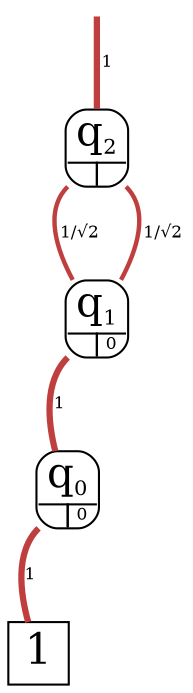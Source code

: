 digraph "DD" {graph[];node[shape=plain];edge[arrowhead=none]
root [label="",shape=point,style=invis]
t [label=<<font point-size="20">1</font>>,shape=box,tooltip="1",width=0.3,height=0.3]
root->71792[penwidth="3",tooltip="1",color="0.000 0.667 0.750",label=<<font point-size="8">&nbsp;1</font>>]
71792[label=<<font point-size="8"><table border="1" cellspacing="0" cellpadding="0" style="rounded"><tr><td colspan="2" border="0" cellpadding="1"><font point-size="20">q<sub><font point-size="12">2</font></sub></font></td></tr><tr><td height="6" width="14" port="0" tooltip="1/√2" href="javascript:;" sides="RT"><font color="white">&nbsp;0 </font></td><td height="6" width="14" port="1" tooltip="1/√2" href="javascript:;" sides="LT"><font color="white">&nbsp;0 </font></td></tr></table></font>>,tooltip="q2"]
71792:1:se->71728[penwidth="2.12132",tooltip="1/√2" color="0.000 0.667 0.750",label=<<font point-size="8">&nbsp;1/√2</font>>]
71792:0:sw->71728[penwidth="2.12132",tooltip="1/√2" color="0.000 0.667 0.750",label=<<font point-size="8">&nbsp;1/√2</font>>]
71728[label=<<font point-size="8"><table border="1" cellspacing="0" cellpadding="0" style="rounded"><tr><td colspan="2" border="0" cellpadding="1"><font point-size="20">q<sub><font point-size="12">1</font></sub></font></td></tr><tr><td height="6" width="14" port="0" tooltip="1" href="javascript:;" sides="RT"><font color="white">&nbsp;0 </font></td><td height="6" width="14" port="1" tooltip="0" href="javascript:;" sides="LT">&nbsp;0 </td></tr></table></font>>,tooltip="q1"]
71728:0:sw->71696[penwidth="3",tooltip="1" color="0.000 0.667 0.750",label=<<font point-size="8">&nbsp;1</font>>]
71696[label=<<font point-size="8"><table border="1" cellspacing="0" cellpadding="0" style="rounded"><tr><td colspan="2" border="0" cellpadding="1"><font point-size="20">q<sub><font point-size="12">0</font></sub></font></td></tr><tr><td height="6" width="14" port="0" tooltip="1" href="javascript:;" sides="RT"><font color="white">&nbsp;0 </font></td><td height="6" width="14" port="1" tooltip="0" href="javascript:;" sides="LT">&nbsp;0 </td></tr></table></font>>,tooltip="q0"]
71696:0:sw->t[penwidth="3",tooltip="1" color="0.000 0.667 0.750",label=<<font point-size="8">&nbsp;1</font>>]
}
